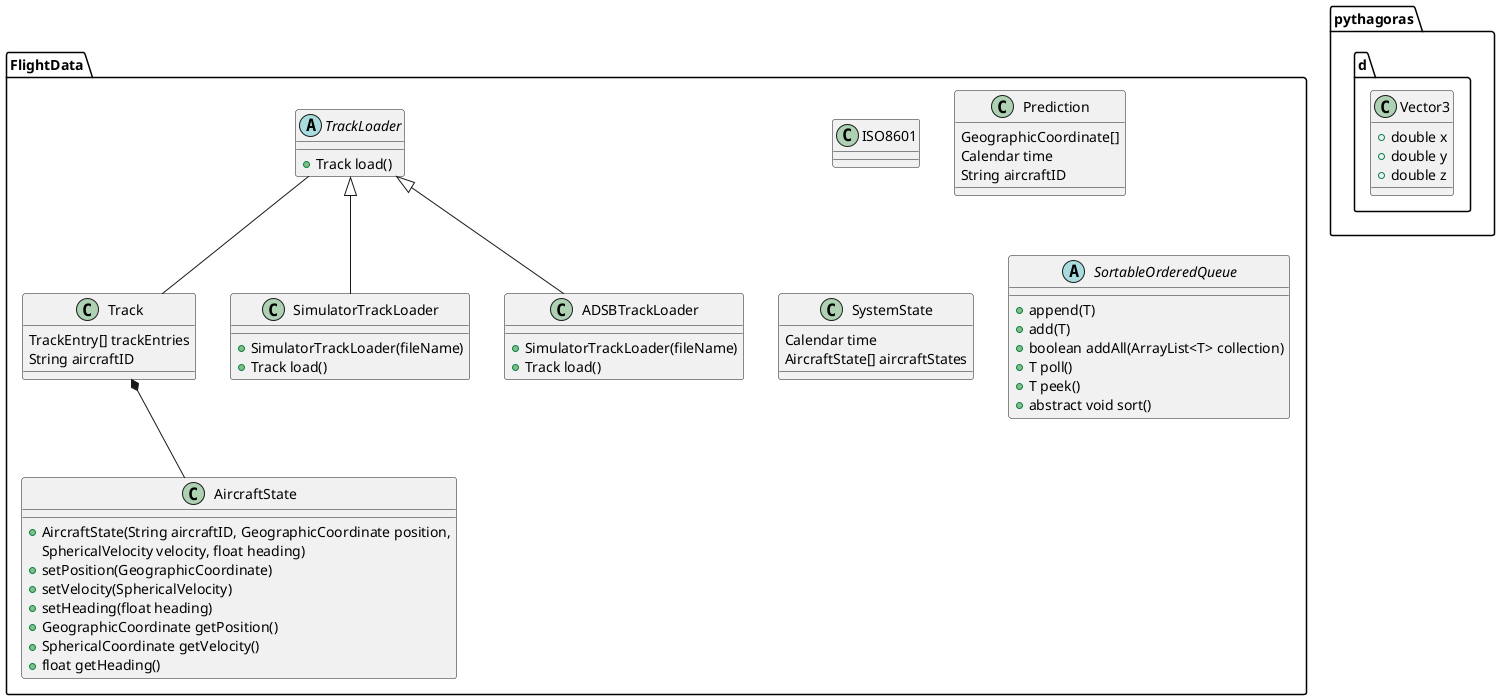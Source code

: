 @startuml

package "FlightData" {
  class ISO8601

  class Track {
    TrackEntry[] trackEntries
    String aircraftID
  }

  class Prediction {
    GeographicCoordinate[]
    Calendar time
    String aircraftID
  }

  abstract class TrackLoader {
    +Track load()
  }

  class SimulatorTrackLoader {
    +SimulatorTrackLoader(fileName)
    +Track load()
  }

  class ADSBTrackLoader {
    +SimulatorTrackLoader(fileName)
    +Track load()
  }

  class AircraftState {
    +AircraftState(String aircraftID, GeographicCoordinate position,
      SphericalVelocity velocity, float heading)
    +setPosition(GeographicCoordinate)
    +setVelocity(SphericalVelocity)
    +setHeading(float heading)
    +GeographicCoordinate getPosition()
    +SphericalCoordinate getVelocity()
    +float getHeading()
  }

  class SystemState {
    Calendar time
    AircraftState[] aircraftStates
  }

  abstract class SortableOrderedQueue {
    +append(T)
    +add(T)
    +boolean addAll(ArrayList<T> collection)
    +T poll()
    +T peek()
    +abstract void sort()
  }

  Track *-- AircraftState
  TrackLoader -- Track
  TrackLoader <|-- ADSBTrackLoader
  TrackLoader <|-- SimulatorTrackLoader


}

package "pythagoras.d" {
  class Vector3 {
    +double x
    +double y
    +double z
  }
}

@enduml
